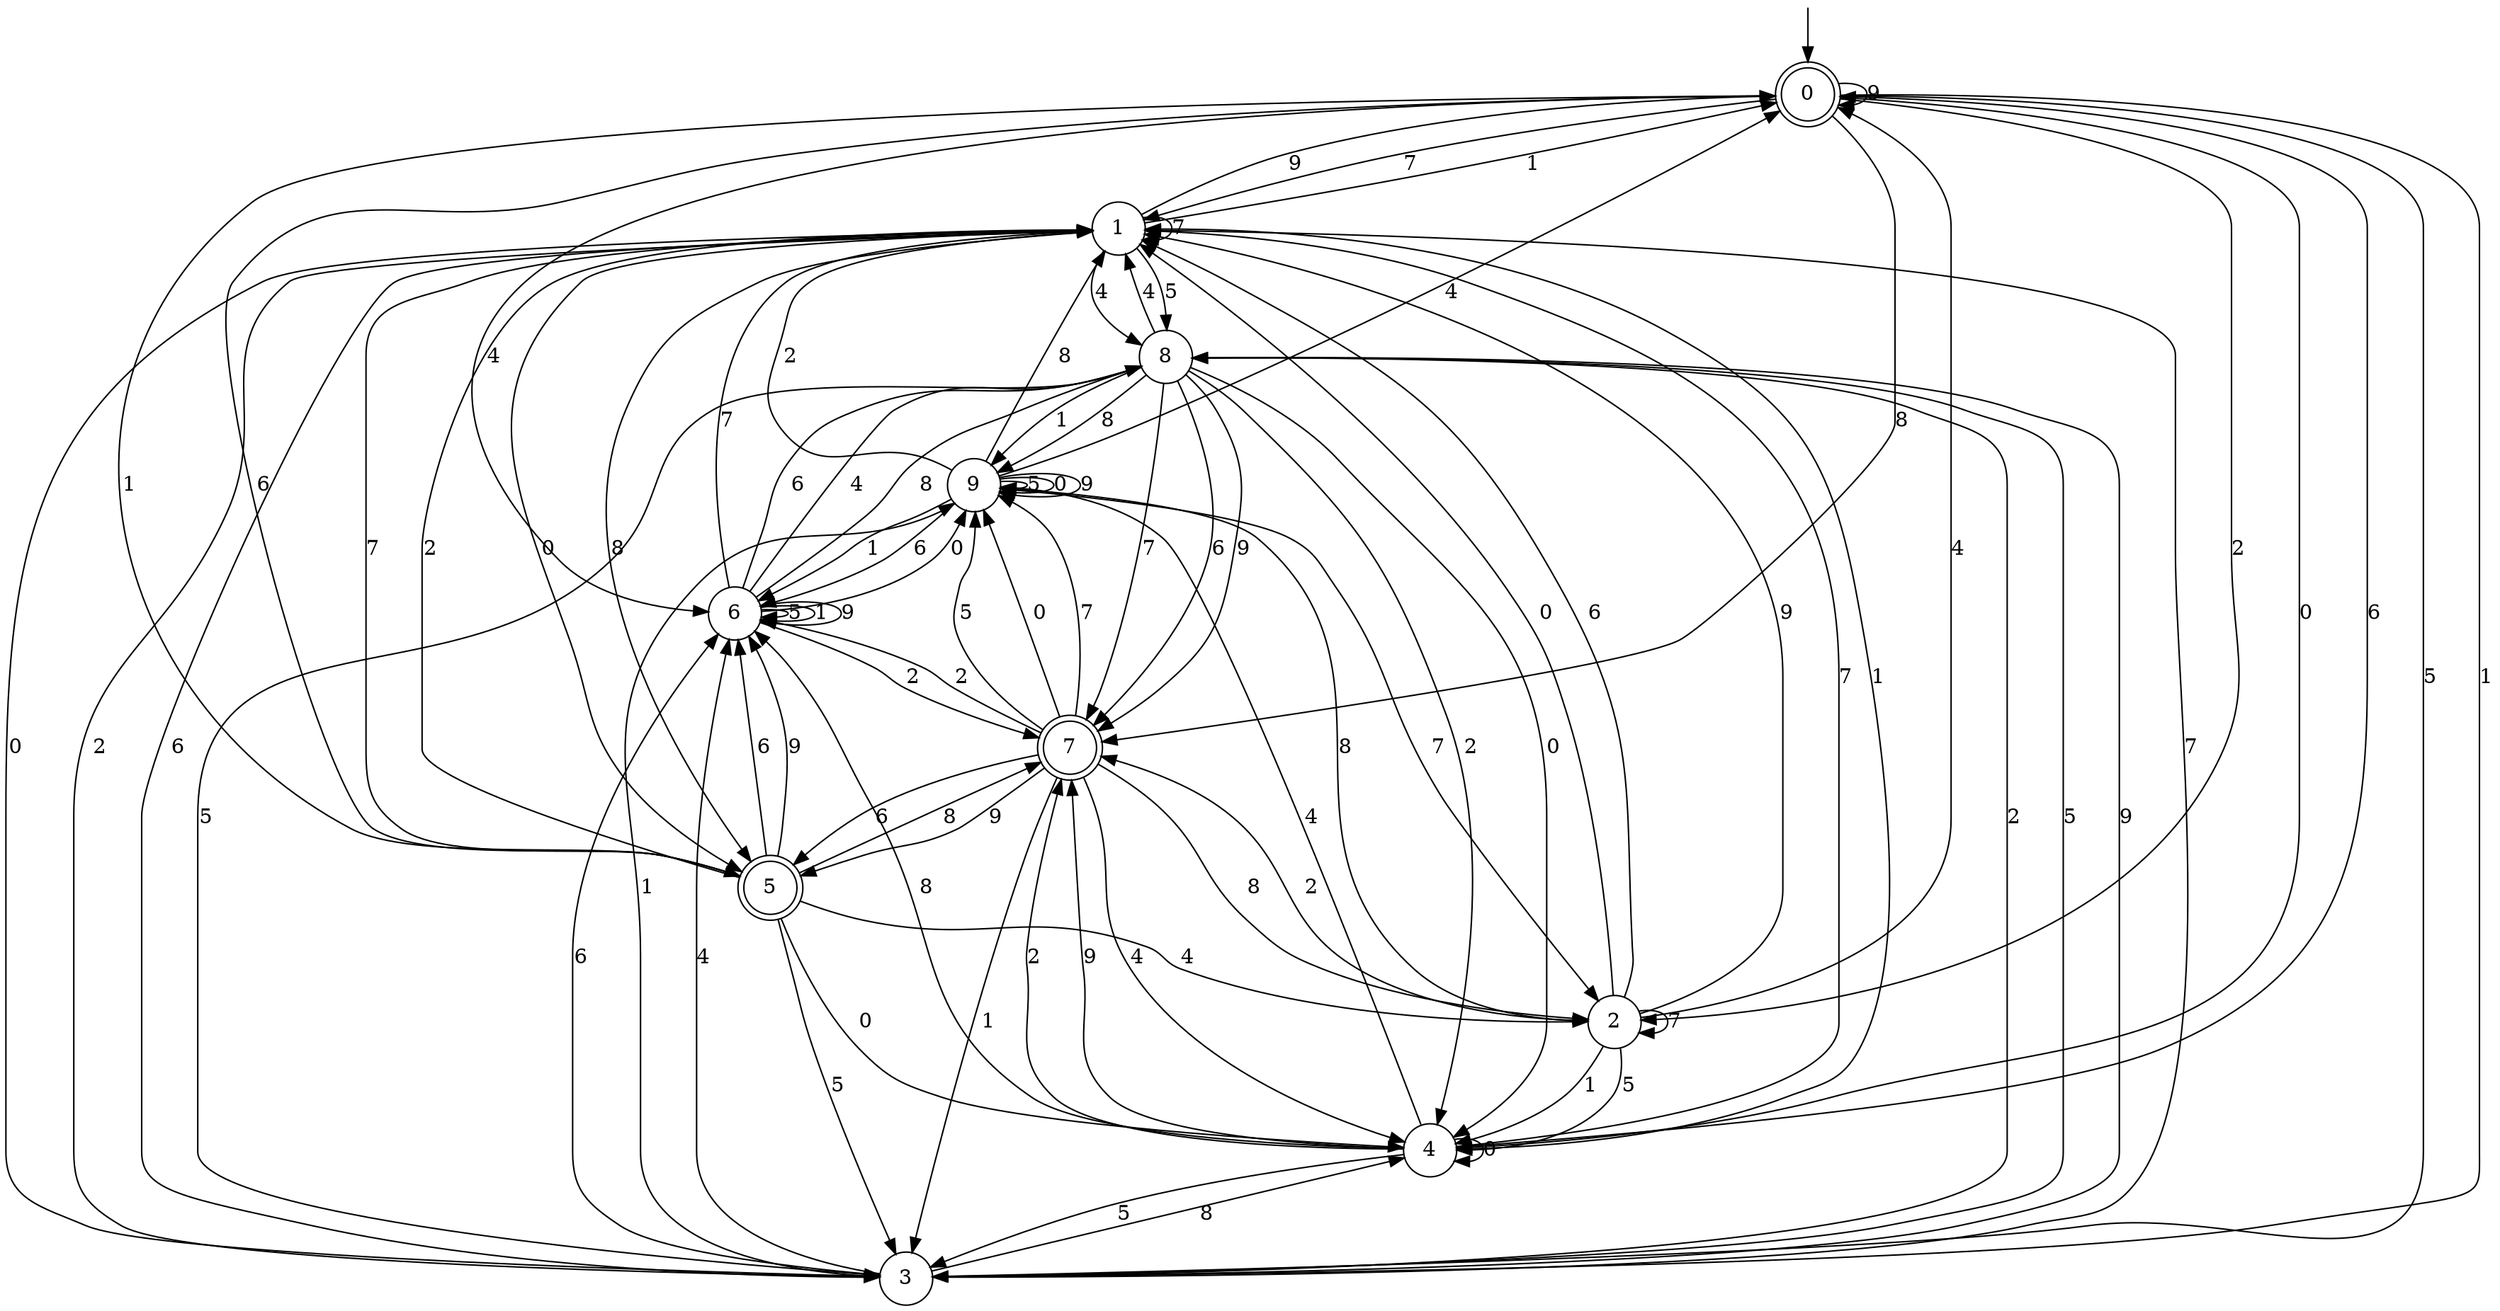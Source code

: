 digraph g {

	s0 [shape="doublecircle" label="0"];
	s1 [shape="circle" label="1"];
	s2 [shape="circle" label="2"];
	s3 [shape="circle" label="3"];
	s4 [shape="circle" label="4"];
	s5 [shape="doublecircle" label="5"];
	s6 [shape="circle" label="6"];
	s7 [shape="doublecircle" label="7"];
	s8 [shape="circle" label="8"];
	s9 [shape="circle" label="9"];
	s0 -> s1 [label="7"];
	s0 -> s2 [label="2"];
	s0 -> s3 [label="5"];
	s0 -> s4 [label="0"];
	s0 -> s5 [label="6"];
	s0 -> s6 [label="4"];
	s0 -> s3 [label="1"];
	s0 -> s7 [label="8"];
	s0 -> s0 [label="9"];
	s1 -> s1 [label="7"];
	s1 -> s3 [label="2"];
	s1 -> s8 [label="5"];
	s1 -> s5 [label="0"];
	s1 -> s3 [label="6"];
	s1 -> s8 [label="4"];
	s1 -> s0 [label="1"];
	s1 -> s5 [label="8"];
	s1 -> s0 [label="9"];
	s2 -> s2 [label="7"];
	s2 -> s7 [label="2"];
	s2 -> s4 [label="5"];
	s2 -> s1 [label="0"];
	s2 -> s1 [label="6"];
	s2 -> s0 [label="4"];
	s2 -> s4 [label="1"];
	s2 -> s9 [label="8"];
	s2 -> s1 [label="9"];
	s3 -> s1 [label="7"];
	s3 -> s8 [label="2"];
	s3 -> s8 [label="5"];
	s3 -> s1 [label="0"];
	s3 -> s6 [label="6"];
	s3 -> s6 [label="4"];
	s3 -> s9 [label="1"];
	s3 -> s4 [label="8"];
	s3 -> s8 [label="9"];
	s4 -> s1 [label="7"];
	s4 -> s7 [label="2"];
	s4 -> s3 [label="5"];
	s4 -> s4 [label="0"];
	s4 -> s0 [label="6"];
	s4 -> s9 [label="4"];
	s4 -> s1 [label="1"];
	s4 -> s6 [label="8"];
	s4 -> s7 [label="9"];
	s5 -> s1 [label="7"];
	s5 -> s1 [label="2"];
	s5 -> s3 [label="5"];
	s5 -> s4 [label="0"];
	s5 -> s6 [label="6"];
	s5 -> s2 [label="4"];
	s5 -> s0 [label="1"];
	s5 -> s7 [label="8"];
	s5 -> s6 [label="9"];
	s6 -> s1 [label="7"];
	s6 -> s7 [label="2"];
	s6 -> s6 [label="5"];
	s6 -> s9 [label="0"];
	s6 -> s8 [label="6"];
	s6 -> s8 [label="4"];
	s6 -> s6 [label="1"];
	s6 -> s8 [label="8"];
	s6 -> s6 [label="9"];
	s7 -> s9 [label="7"];
	s7 -> s6 [label="2"];
	s7 -> s9 [label="5"];
	s7 -> s9 [label="0"];
	s7 -> s5 [label="6"];
	s7 -> s4 [label="4"];
	s7 -> s3 [label="1"];
	s7 -> s2 [label="8"];
	s7 -> s5 [label="9"];
	s8 -> s7 [label="7"];
	s8 -> s4 [label="2"];
	s8 -> s3 [label="5"];
	s8 -> s4 [label="0"];
	s8 -> s7 [label="6"];
	s8 -> s1 [label="4"];
	s8 -> s9 [label="1"];
	s8 -> s9 [label="8"];
	s8 -> s7 [label="9"];
	s9 -> s2 [label="7"];
	s9 -> s1 [label="2"];
	s9 -> s9 [label="5"];
	s9 -> s9 [label="0"];
	s9 -> s6 [label="6"];
	s9 -> s0 [label="4"];
	s9 -> s6 [label="1"];
	s9 -> s1 [label="8"];
	s9 -> s9 [label="9"];

__start0 [label="" shape="none" width="0" height="0"];
__start0 -> s0;

}
